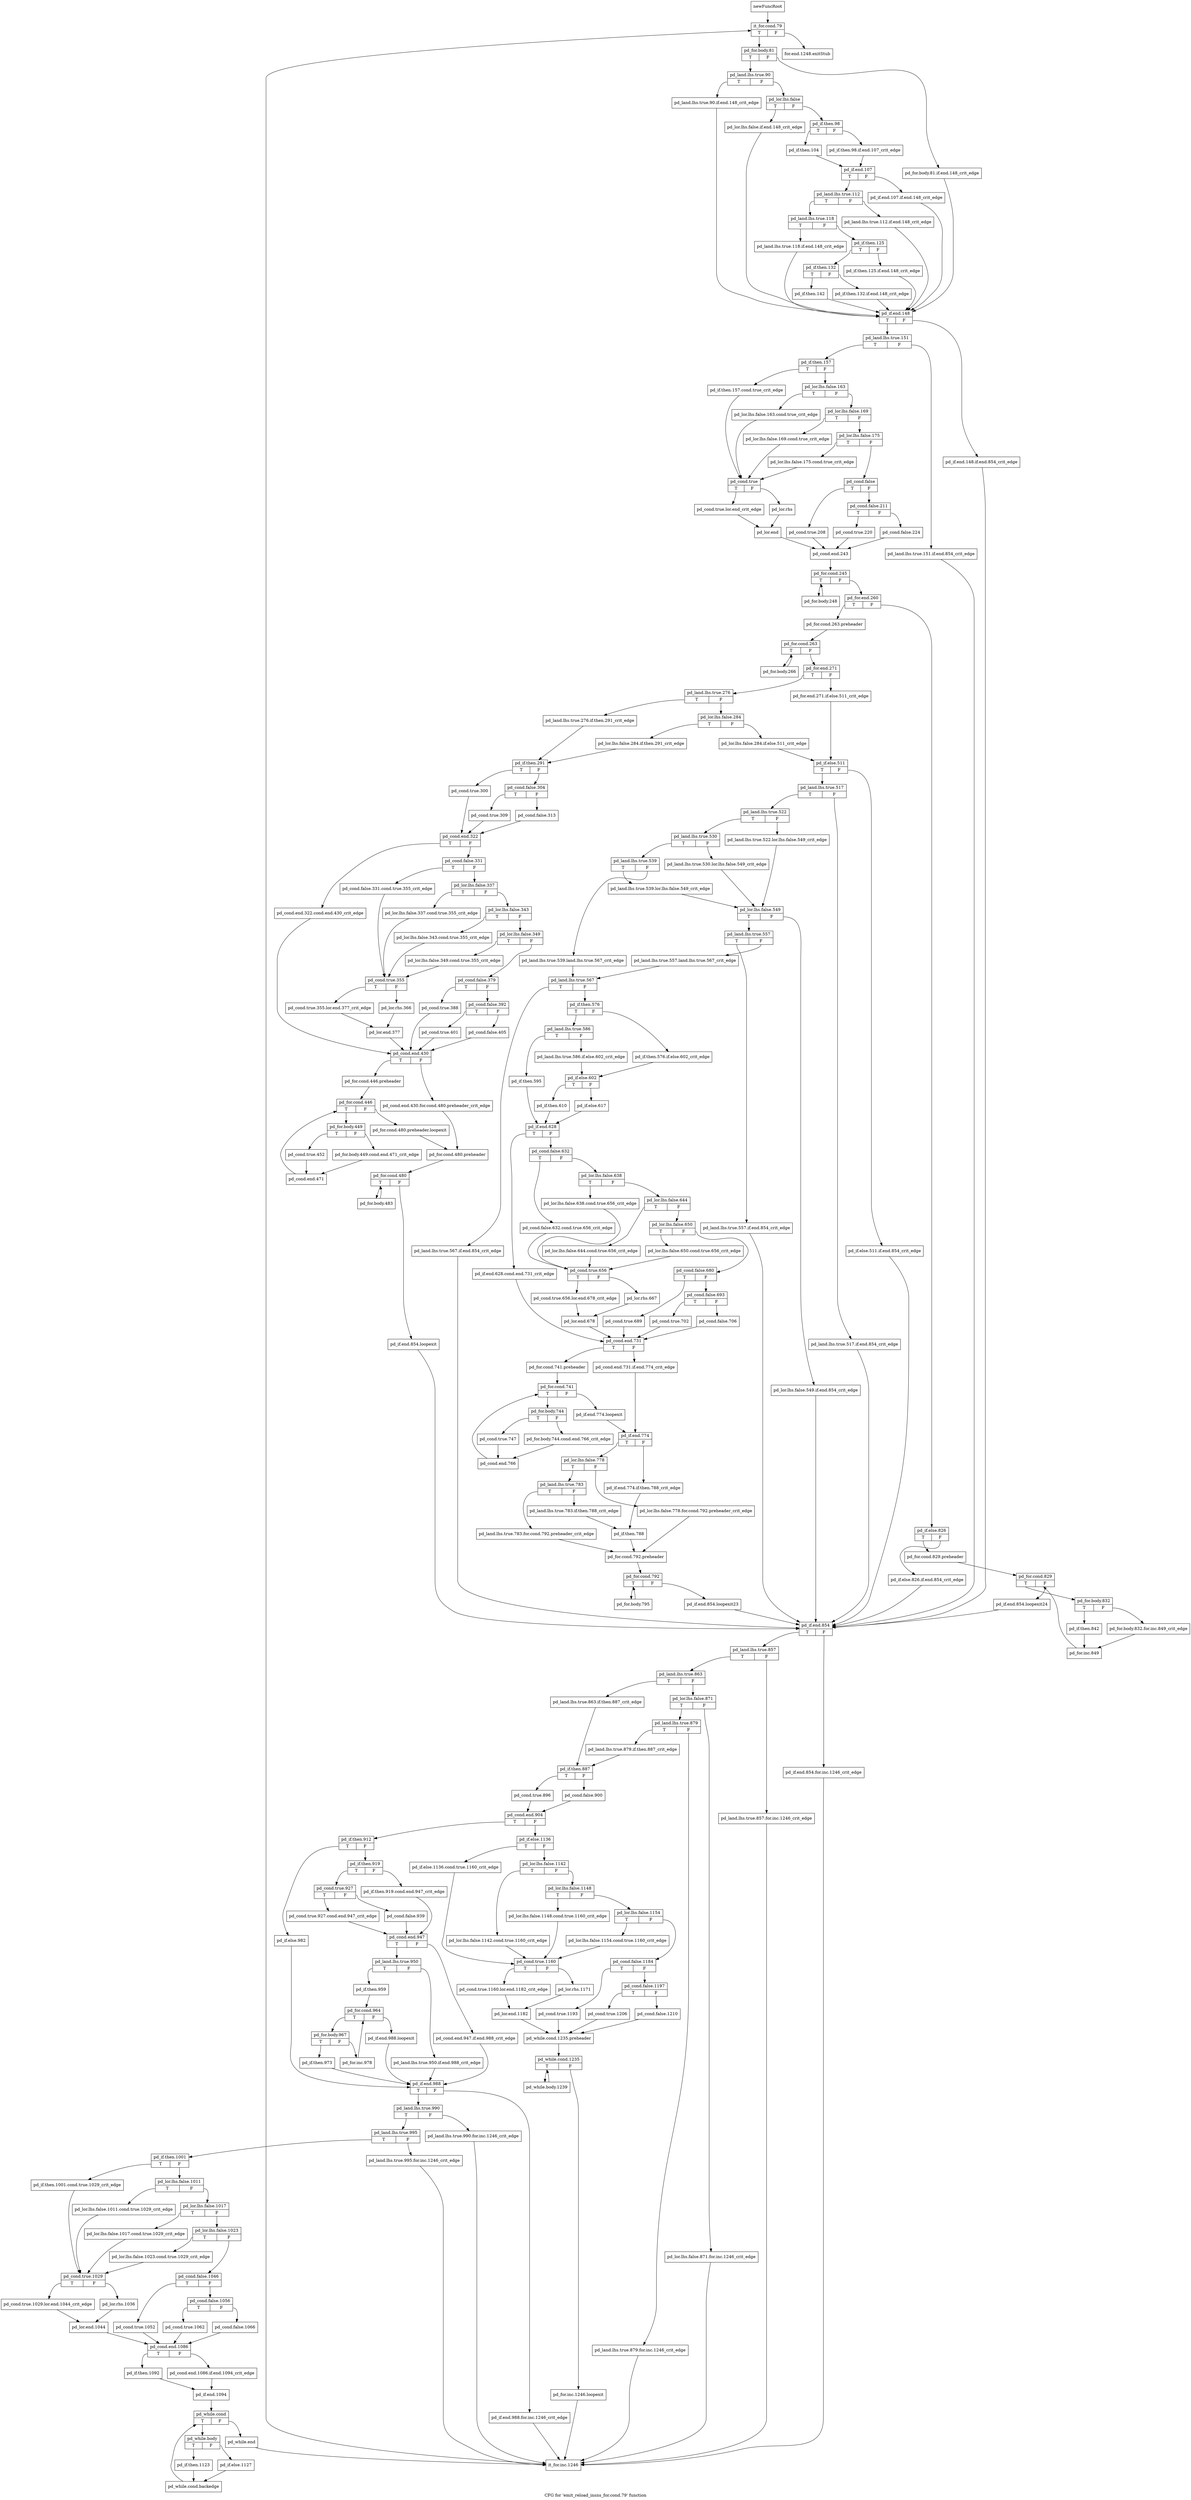 digraph "CFG for 'emit_reload_insns_for.cond.79' function" {
	label="CFG for 'emit_reload_insns_for.cond.79' function";

	Node0xbecec60 [shape=record,label="{newFuncRoot}"];
	Node0xbecec60 -> Node0xbf16140;
	Node0xbf160f0 [shape=record,label="{for.end.1248.exitStub}"];
	Node0xbf16140 [shape=record,label="{it_for.cond.79|{<s0>T|<s1>F}}"];
	Node0xbf16140:s0 -> Node0xbf16190;
	Node0xbf16140:s1 -> Node0xbf160f0;
	Node0xbf16190 [shape=record,label="{pd_for.body.81|{<s0>T|<s1>F}}"];
	Node0xbf16190:s0 -> Node0xbf16230;
	Node0xbf16190:s1 -> Node0xbf161e0;
	Node0xbf161e0 [shape=record,label="{pd_for.body.81.if.end.148_crit_edge}"];
	Node0xbf161e0 -> Node0xbf17880;
	Node0xbf16230 [shape=record,label="{pd_land.lhs.true.90|{<s0>T|<s1>F}}"];
	Node0xbf16230:s0 -> Node0xbf17830;
	Node0xbf16230:s1 -> Node0xbf16280;
	Node0xbf16280 [shape=record,label="{pd_lor.lhs.false|{<s0>T|<s1>F}}"];
	Node0xbf16280:s0 -> Node0xbf177e0;
	Node0xbf16280:s1 -> Node0xbf162d0;
	Node0xbf162d0 [shape=record,label="{pd_if.then.98|{<s0>T|<s1>F}}"];
	Node0xbf162d0:s0 -> Node0xbf16370;
	Node0xbf162d0:s1 -> Node0xbf16320;
	Node0xbf16320 [shape=record,label="{pd_if.then.98.if.end.107_crit_edge}"];
	Node0xbf16320 -> Node0xbf163c0;
	Node0xbf16370 [shape=record,label="{pd_if.then.104}"];
	Node0xbf16370 -> Node0xbf163c0;
	Node0xbf163c0 [shape=record,label="{pd_if.end.107|{<s0>T|<s1>F}}"];
	Node0xbf163c0:s0 -> Node0xbf17510;
	Node0xbf163c0:s1 -> Node0xbf174c0;
	Node0xbf174c0 [shape=record,label="{pd_if.end.107.if.end.148_crit_edge}"];
	Node0xbf174c0 -> Node0xbf17880;
	Node0xbf17510 [shape=record,label="{pd_land.lhs.true.112|{<s0>T|<s1>F}}"];
	Node0xbf17510:s0 -> Node0xbf175b0;
	Node0xbf17510:s1 -> Node0xbf17560;
	Node0xbf17560 [shape=record,label="{pd_land.lhs.true.112.if.end.148_crit_edge}"];
	Node0xbf17560 -> Node0xbf17880;
	Node0xbf175b0 [shape=record,label="{pd_land.lhs.true.118|{<s0>T|<s1>F}}"];
	Node0xbf175b0:s0 -> Node0xbf17790;
	Node0xbf175b0:s1 -> Node0xbf17600;
	Node0xbf17600 [shape=record,label="{pd_if.then.125|{<s0>T|<s1>F}}"];
	Node0xbf17600:s0 -> Node0xbf176a0;
	Node0xbf17600:s1 -> Node0xbf17650;
	Node0xbf17650 [shape=record,label="{pd_if.then.125.if.end.148_crit_edge}"];
	Node0xbf17650 -> Node0xbf17880;
	Node0xbf176a0 [shape=record,label="{pd_if.then.132|{<s0>T|<s1>F}}"];
	Node0xbf176a0:s0 -> Node0xbf17740;
	Node0xbf176a0:s1 -> Node0xbf176f0;
	Node0xbf176f0 [shape=record,label="{pd_if.then.132.if.end.148_crit_edge}"];
	Node0xbf176f0 -> Node0xbf17880;
	Node0xbf17740 [shape=record,label="{pd_if.then.142}"];
	Node0xbf17740 -> Node0xbf17880;
	Node0xbf17790 [shape=record,label="{pd_land.lhs.true.118.if.end.148_crit_edge}"];
	Node0xbf17790 -> Node0xbf17880;
	Node0xbf177e0 [shape=record,label="{pd_lor.lhs.false.if.end.148_crit_edge}"];
	Node0xbf177e0 -> Node0xbf17880;
	Node0xbf17830 [shape=record,label="{pd_land.lhs.true.90.if.end.148_crit_edge}"];
	Node0xbf17830 -> Node0xbf17880;
	Node0xbf17880 [shape=record,label="{pd_if.end.148|{<s0>T|<s1>F}}"];
	Node0xbf17880:s0 -> Node0xbf17920;
	Node0xbf17880:s1 -> Node0xbf178d0;
	Node0xbf178d0 [shape=record,label="{pd_if.end.148.if.end.854_crit_edge}"];
	Node0xbf178d0 -> Node0xbf1a440;
	Node0xbf17920 [shape=record,label="{pd_land.lhs.true.151|{<s0>T|<s1>F}}"];
	Node0xbf17920:s0 -> Node0xbf179c0;
	Node0xbf17920:s1 -> Node0xbf17970;
	Node0xbf17970 [shape=record,label="{pd_land.lhs.true.151.if.end.854_crit_edge}"];
	Node0xbf17970 -> Node0xbf1a440;
	Node0xbf179c0 [shape=record,label="{pd_if.then.157|{<s0>T|<s1>F}}"];
	Node0xbf179c0:s0 -> Node0xbf17d80;
	Node0xbf179c0:s1 -> Node0xbf17a10;
	Node0xbf17a10 [shape=record,label="{pd_lor.lhs.false.163|{<s0>T|<s1>F}}"];
	Node0xbf17a10:s0 -> Node0xbf17d30;
	Node0xbf17a10:s1 -> Node0xbf17a60;
	Node0xbf17a60 [shape=record,label="{pd_lor.lhs.false.169|{<s0>T|<s1>F}}"];
	Node0xbf17a60:s0 -> Node0xbf17ce0;
	Node0xbf17a60:s1 -> Node0xbf17ab0;
	Node0xbf17ab0 [shape=record,label="{pd_lor.lhs.false.175|{<s0>T|<s1>F}}"];
	Node0xbf17ab0:s0 -> Node0xbf17c90;
	Node0xbf17ab0:s1 -> Node0xbf17b00;
	Node0xbf17b00 [shape=record,label="{pd_cond.false|{<s0>T|<s1>F}}"];
	Node0xbf17b00:s0 -> Node0xbf17c40;
	Node0xbf17b00:s1 -> Node0xbf17b50;
	Node0xbf17b50 [shape=record,label="{pd_cond.false.211|{<s0>T|<s1>F}}"];
	Node0xbf17b50:s0 -> Node0xbf17bf0;
	Node0xbf17b50:s1 -> Node0xbf17ba0;
	Node0xbf17ba0 [shape=record,label="{pd_cond.false.224}"];
	Node0xbf17ba0 -> Node0xbf17f10;
	Node0xbf17bf0 [shape=record,label="{pd_cond.true.220}"];
	Node0xbf17bf0 -> Node0xbf17f10;
	Node0xbf17c40 [shape=record,label="{pd_cond.true.208}"];
	Node0xbf17c40 -> Node0xbf17f10;
	Node0xbf17c90 [shape=record,label="{pd_lor.lhs.false.175.cond.true_crit_edge}"];
	Node0xbf17c90 -> Node0xbf17dd0;
	Node0xbf17ce0 [shape=record,label="{pd_lor.lhs.false.169.cond.true_crit_edge}"];
	Node0xbf17ce0 -> Node0xbf17dd0;
	Node0xbf17d30 [shape=record,label="{pd_lor.lhs.false.163.cond.true_crit_edge}"];
	Node0xbf17d30 -> Node0xbf17dd0;
	Node0xbf17d80 [shape=record,label="{pd_if.then.157.cond.true_crit_edge}"];
	Node0xbf17d80 -> Node0xbf17dd0;
	Node0xbf17dd0 [shape=record,label="{pd_cond.true|{<s0>T|<s1>F}}"];
	Node0xbf17dd0:s0 -> Node0xbf17e70;
	Node0xbf17dd0:s1 -> Node0xbf17e20;
	Node0xbf17e20 [shape=record,label="{pd_lor.rhs}"];
	Node0xbf17e20 -> Node0xbf17ec0;
	Node0xbf17e70 [shape=record,label="{pd_cond.true.lor.end_crit_edge}"];
	Node0xbf17e70 -> Node0xbf17ec0;
	Node0xbf17ec0 [shape=record,label="{pd_lor.end}"];
	Node0xbf17ec0 -> Node0xbf17f10;
	Node0xbf17f10 [shape=record,label="{pd_cond.end.243}"];
	Node0xbf17f10 -> Node0xbf17f60;
	Node0xbf17f60 [shape=record,label="{pd_for.cond.245|{<s0>T|<s1>F}}"];
	Node0xbf17f60:s0 -> Node0xbf1c150;
	Node0xbf17f60:s1 -> Node0xbf17fb0;
	Node0xbf17fb0 [shape=record,label="{pd_for.end.260|{<s0>T|<s1>F}}"];
	Node0xbf17fb0:s0 -> Node0xbf182d0;
	Node0xbf17fb0:s1 -> Node0xbf18000;
	Node0xbf18000 [shape=record,label="{pd_if.else.826|{<s0>T|<s1>F}}"];
	Node0xbf18000:s0 -> Node0xbf180a0;
	Node0xbf18000:s1 -> Node0xbf18050;
	Node0xbf18050 [shape=record,label="{pd_if.else.826.if.end.854_crit_edge}"];
	Node0xbf18050 -> Node0xbf1a440;
	Node0xbf180a0 [shape=record,label="{pd_for.cond.829.preheader}"];
	Node0xbf180a0 -> Node0xbf180f0;
	Node0xbf180f0 [shape=record,label="{pd_for.cond.829|{<s0>T|<s1>F}}"];
	Node0xbf180f0:s0 -> Node0xbf18190;
	Node0xbf180f0:s1 -> Node0xbf18140;
	Node0xbf18140 [shape=record,label="{pd_if.end.854.loopexit24}"];
	Node0xbf18140 -> Node0xbf1a440;
	Node0xbf18190 [shape=record,label="{pd_for.body.832|{<s0>T|<s1>F}}"];
	Node0xbf18190:s0 -> Node0xbf18230;
	Node0xbf18190:s1 -> Node0xbf181e0;
	Node0xbf181e0 [shape=record,label="{pd_for.body.832.for.inc.849_crit_edge}"];
	Node0xbf181e0 -> Node0xbf18280;
	Node0xbf18230 [shape=record,label="{pd_if.then.842}"];
	Node0xbf18230 -> Node0xbf18280;
	Node0xbf18280 [shape=record,label="{pd_for.inc.849}"];
	Node0xbf18280 -> Node0xbf180f0;
	Node0xbf182d0 [shape=record,label="{pd_for.cond.263.preheader}"];
	Node0xbf182d0 -> Node0xbf18320;
	Node0xbf18320 [shape=record,label="{pd_for.cond.263|{<s0>T|<s1>F}}"];
	Node0xbf18320:s0 -> Node0xbf1c100;
	Node0xbf18320:s1 -> Node0xbf18370;
	Node0xbf18370 [shape=record,label="{pd_for.end.271|{<s0>T|<s1>F}}"];
	Node0xbf18370:s0 -> Node0xbf18410;
	Node0xbf18370:s1 -> Node0xbf183c0;
	Node0xbf183c0 [shape=record,label="{pd_for.end.271.if.else.511_crit_edge}"];
	Node0xbf183c0 -> Node0xbf18500;
	Node0xbf18410 [shape=record,label="{pd_land.lhs.true.276|{<s0>T|<s1>F}}"];
	Node0xbf18410:s0 -> Node0xbf199f0;
	Node0xbf18410:s1 -> Node0xbf18460;
	Node0xbf18460 [shape=record,label="{pd_lor.lhs.false.284|{<s0>T|<s1>F}}"];
	Node0xbf18460:s0 -> Node0xbf199a0;
	Node0xbf18460:s1 -> Node0xbf184b0;
	Node0xbf184b0 [shape=record,label="{pd_lor.lhs.false.284.if.else.511_crit_edge}"];
	Node0xbf184b0 -> Node0xbf18500;
	Node0xbf18500 [shape=record,label="{pd_if.else.511|{<s0>T|<s1>F}}"];
	Node0xbf18500:s0 -> Node0xbf185a0;
	Node0xbf18500:s1 -> Node0xbf18550;
	Node0xbf18550 [shape=record,label="{pd_if.else.511.if.end.854_crit_edge}"];
	Node0xbf18550 -> Node0xbf1a440;
	Node0xbf185a0 [shape=record,label="{pd_land.lhs.true.517|{<s0>T|<s1>F}}"];
	Node0xbf185a0:s0 -> Node0xbf18640;
	Node0xbf185a0:s1 -> Node0xbf185f0;
	Node0xbf185f0 [shape=record,label="{pd_land.lhs.true.517.if.end.854_crit_edge}"];
	Node0xbf185f0 -> Node0xbf1a440;
	Node0xbf18640 [shape=record,label="{pd_land.lhs.true.522|{<s0>T|<s1>F}}"];
	Node0xbf18640:s0 -> Node0xbf186e0;
	Node0xbf18640:s1 -> Node0xbf18690;
	Node0xbf18690 [shape=record,label="{pd_land.lhs.true.522.lor.lhs.false.549_crit_edge}"];
	Node0xbf18690 -> Node0xbf18870;
	Node0xbf186e0 [shape=record,label="{pd_land.lhs.true.530|{<s0>T|<s1>F}}"];
	Node0xbf186e0:s0 -> Node0xbf18780;
	Node0xbf186e0:s1 -> Node0xbf18730;
	Node0xbf18730 [shape=record,label="{pd_land.lhs.true.530.lor.lhs.false.549_crit_edge}"];
	Node0xbf18730 -> Node0xbf18870;
	Node0xbf18780 [shape=record,label="{pd_land.lhs.true.539|{<s0>T|<s1>F}}"];
	Node0xbf18780:s0 -> Node0xbf18820;
	Node0xbf18780:s1 -> Node0xbf187d0;
	Node0xbf187d0 [shape=record,label="{pd_land.lhs.true.539.land.lhs.true.567_crit_edge}"];
	Node0xbf187d0 -> Node0xbf189b0;
	Node0xbf18820 [shape=record,label="{pd_land.lhs.true.539.lor.lhs.false.549_crit_edge}"];
	Node0xbf18820 -> Node0xbf18870;
	Node0xbf18870 [shape=record,label="{pd_lor.lhs.false.549|{<s0>T|<s1>F}}"];
	Node0xbf18870:s0 -> Node0xbf18910;
	Node0xbf18870:s1 -> Node0xbf188c0;
	Node0xbf188c0 [shape=record,label="{pd_lor.lhs.false.549.if.end.854_crit_edge}"];
	Node0xbf188c0 -> Node0xbf1a440;
	Node0xbf18910 [shape=record,label="{pd_land.lhs.true.557|{<s0>T|<s1>F}}"];
	Node0xbf18910:s0 -> Node0xbf19950;
	Node0xbf18910:s1 -> Node0xbf18960;
	Node0xbf18960 [shape=record,label="{pd_land.lhs.true.557.land.lhs.true.567_crit_edge}"];
	Node0xbf18960 -> Node0xbf189b0;
	Node0xbf189b0 [shape=record,label="{pd_land.lhs.true.567|{<s0>T|<s1>F}}"];
	Node0xbf189b0:s0 -> Node0xbf19900;
	Node0xbf189b0:s1 -> Node0xbf18a00;
	Node0xbf18a00 [shape=record,label="{pd_if.then.576|{<s0>T|<s1>F}}"];
	Node0xbf18a00:s0 -> Node0xbf18aa0;
	Node0xbf18a00:s1 -> Node0xbf18a50;
	Node0xbf18a50 [shape=record,label="{pd_if.then.576.if.else.602_crit_edge}"];
	Node0xbf18a50 -> Node0xbf18b40;
	Node0xbf18aa0 [shape=record,label="{pd_land.lhs.true.586|{<s0>T|<s1>F}}"];
	Node0xbf18aa0:s0 -> Node0xbf18c30;
	Node0xbf18aa0:s1 -> Node0xbf18af0;
	Node0xbf18af0 [shape=record,label="{pd_land.lhs.true.586.if.else.602_crit_edge}"];
	Node0xbf18af0 -> Node0xbf18b40;
	Node0xbf18b40 [shape=record,label="{pd_if.else.602|{<s0>T|<s1>F}}"];
	Node0xbf18b40:s0 -> Node0xbf18be0;
	Node0xbf18b40:s1 -> Node0xbf18b90;
	Node0xbf18b90 [shape=record,label="{pd_if.else.617}"];
	Node0xbf18b90 -> Node0xbf18c80;
	Node0xbf18be0 [shape=record,label="{pd_if.then.610}"];
	Node0xbf18be0 -> Node0xbf18c80;
	Node0xbf18c30 [shape=record,label="{pd_if.then.595}"];
	Node0xbf18c30 -> Node0xbf18c80;
	Node0xbf18c80 [shape=record,label="{pd_if.end.628|{<s0>T|<s1>F}}"];
	Node0xbf18c80:s0 -> Node0xbf19220;
	Node0xbf18c80:s1 -> Node0xbf18cd0;
	Node0xbf18cd0 [shape=record,label="{pd_cond.false.632|{<s0>T|<s1>F}}"];
	Node0xbf18cd0:s0 -> Node0xbf19090;
	Node0xbf18cd0:s1 -> Node0xbf18d20;
	Node0xbf18d20 [shape=record,label="{pd_lor.lhs.false.638|{<s0>T|<s1>F}}"];
	Node0xbf18d20:s0 -> Node0xbf19040;
	Node0xbf18d20:s1 -> Node0xbf18d70;
	Node0xbf18d70 [shape=record,label="{pd_lor.lhs.false.644|{<s0>T|<s1>F}}"];
	Node0xbf18d70:s0 -> Node0xbf18ff0;
	Node0xbf18d70:s1 -> Node0xbf18dc0;
	Node0xbf18dc0 [shape=record,label="{pd_lor.lhs.false.650|{<s0>T|<s1>F}}"];
	Node0xbf18dc0:s0 -> Node0xbf18fa0;
	Node0xbf18dc0:s1 -> Node0xbf18e10;
	Node0xbf18e10 [shape=record,label="{pd_cond.false.680|{<s0>T|<s1>F}}"];
	Node0xbf18e10:s0 -> Node0xbf18f50;
	Node0xbf18e10:s1 -> Node0xbf18e60;
	Node0xbf18e60 [shape=record,label="{pd_cond.false.693|{<s0>T|<s1>F}}"];
	Node0xbf18e60:s0 -> Node0xbf18f00;
	Node0xbf18e60:s1 -> Node0xbf18eb0;
	Node0xbf18eb0 [shape=record,label="{pd_cond.false.706}"];
	Node0xbf18eb0 -> Node0xbf19270;
	Node0xbf18f00 [shape=record,label="{pd_cond.true.702}"];
	Node0xbf18f00 -> Node0xbf19270;
	Node0xbf18f50 [shape=record,label="{pd_cond.true.689}"];
	Node0xbf18f50 -> Node0xbf19270;
	Node0xbf18fa0 [shape=record,label="{pd_lor.lhs.false.650.cond.true.656_crit_edge}"];
	Node0xbf18fa0 -> Node0xbf190e0;
	Node0xbf18ff0 [shape=record,label="{pd_lor.lhs.false.644.cond.true.656_crit_edge}"];
	Node0xbf18ff0 -> Node0xbf190e0;
	Node0xbf19040 [shape=record,label="{pd_lor.lhs.false.638.cond.true.656_crit_edge}"];
	Node0xbf19040 -> Node0xbf190e0;
	Node0xbf19090 [shape=record,label="{pd_cond.false.632.cond.true.656_crit_edge}"];
	Node0xbf19090 -> Node0xbf190e0;
	Node0xbf190e0 [shape=record,label="{pd_cond.true.656|{<s0>T|<s1>F}}"];
	Node0xbf190e0:s0 -> Node0xbf19180;
	Node0xbf190e0:s1 -> Node0xbf19130;
	Node0xbf19130 [shape=record,label="{pd_lor.rhs.667}"];
	Node0xbf19130 -> Node0xbf191d0;
	Node0xbf19180 [shape=record,label="{pd_cond.true.656.lor.end.678_crit_edge}"];
	Node0xbf19180 -> Node0xbf191d0;
	Node0xbf191d0 [shape=record,label="{pd_lor.end.678}"];
	Node0xbf191d0 -> Node0xbf19270;
	Node0xbf19220 [shape=record,label="{pd_if.end.628.cond.end.731_crit_edge}"];
	Node0xbf19220 -> Node0xbf19270;
	Node0xbf19270 [shape=record,label="{pd_cond.end.731|{<s0>T|<s1>F}}"];
	Node0xbf19270:s0 -> Node0xbf19310;
	Node0xbf19270:s1 -> Node0xbf192c0;
	Node0xbf192c0 [shape=record,label="{pd_cond.end.731.if.end.774_crit_edge}"];
	Node0xbf192c0 -> Node0xbf19400;
	Node0xbf19310 [shape=record,label="{pd_for.cond.741.preheader}"];
	Node0xbf19310 -> Node0xbf19360;
	Node0xbf19360 [shape=record,label="{pd_for.cond.741|{<s0>T|<s1>F}}"];
	Node0xbf19360:s0 -> Node0xbf197c0;
	Node0xbf19360:s1 -> Node0xbf193b0;
	Node0xbf193b0 [shape=record,label="{pd_if.end.774.loopexit}"];
	Node0xbf193b0 -> Node0xbf19400;
	Node0xbf19400 [shape=record,label="{pd_if.end.774|{<s0>T|<s1>F}}"];
	Node0xbf19400:s0 -> Node0xbf194a0;
	Node0xbf19400:s1 -> Node0xbf19450;
	Node0xbf19450 [shape=record,label="{pd_if.end.774.if.then.788_crit_edge}"];
	Node0xbf19450 -> Node0xbf195e0;
	Node0xbf194a0 [shape=record,label="{pd_lor.lhs.false.778|{<s0>T|<s1>F}}"];
	Node0xbf194a0:s0 -> Node0xbf19540;
	Node0xbf194a0:s1 -> Node0xbf194f0;
	Node0xbf194f0 [shape=record,label="{pd_lor.lhs.false.778.for.cond.792.preheader_crit_edge}"];
	Node0xbf194f0 -> Node0xbf19680;
	Node0xbf19540 [shape=record,label="{pd_land.lhs.true.783|{<s0>T|<s1>F}}"];
	Node0xbf19540:s0 -> Node0xbf19630;
	Node0xbf19540:s1 -> Node0xbf19590;
	Node0xbf19590 [shape=record,label="{pd_land.lhs.true.783.if.then.788_crit_edge}"];
	Node0xbf19590 -> Node0xbf195e0;
	Node0xbf195e0 [shape=record,label="{pd_if.then.788}"];
	Node0xbf195e0 -> Node0xbf19680;
	Node0xbf19630 [shape=record,label="{pd_land.lhs.true.783.for.cond.792.preheader_crit_edge}"];
	Node0xbf19630 -> Node0xbf19680;
	Node0xbf19680 [shape=record,label="{pd_for.cond.792.preheader}"];
	Node0xbf19680 -> Node0xbf196d0;
	Node0xbf196d0 [shape=record,label="{pd_for.cond.792|{<s0>T|<s1>F}}"];
	Node0xbf196d0:s0 -> Node0xbf19770;
	Node0xbf196d0:s1 -> Node0xbf19720;
	Node0xbf19720 [shape=record,label="{pd_if.end.854.loopexit23}"];
	Node0xbf19720 -> Node0xbf1a440;
	Node0xbf19770 [shape=record,label="{pd_for.body.795}"];
	Node0xbf19770 -> Node0xbf196d0;
	Node0xbf197c0 [shape=record,label="{pd_for.body.744|{<s0>T|<s1>F}}"];
	Node0xbf197c0:s0 -> Node0xbf19860;
	Node0xbf197c0:s1 -> Node0xbf19810;
	Node0xbf19810 [shape=record,label="{pd_for.body.744.cond.end.766_crit_edge}"];
	Node0xbf19810 -> Node0xbf198b0;
	Node0xbf19860 [shape=record,label="{pd_cond.true.747}"];
	Node0xbf19860 -> Node0xbf198b0;
	Node0xbf198b0 [shape=record,label="{pd_cond.end.766}"];
	Node0xbf198b0 -> Node0xbf19360;
	Node0xbf19900 [shape=record,label="{pd_land.lhs.true.567.if.end.854_crit_edge}"];
	Node0xbf19900 -> Node0xbf1a440;
	Node0xbf19950 [shape=record,label="{pd_land.lhs.true.557.if.end.854_crit_edge}"];
	Node0xbf19950 -> Node0xbf1a440;
	Node0xbf199a0 [shape=record,label="{pd_lor.lhs.false.284.if.then.291_crit_edge}"];
	Node0xbf199a0 -> Node0xbf19a40;
	Node0xbf199f0 [shape=record,label="{pd_land.lhs.true.276.if.then.291_crit_edge}"];
	Node0xbf199f0 -> Node0xbf19a40;
	Node0xbf19a40 [shape=record,label="{pd_if.then.291|{<s0>T|<s1>F}}"];
	Node0xbf19a40:s0 -> Node0xbf19b80;
	Node0xbf19a40:s1 -> Node0xbf19a90;
	Node0xbf19a90 [shape=record,label="{pd_cond.false.304|{<s0>T|<s1>F}}"];
	Node0xbf19a90:s0 -> Node0xbf19b30;
	Node0xbf19a90:s1 -> Node0xbf19ae0;
	Node0xbf19ae0 [shape=record,label="{pd_cond.false.313}"];
	Node0xbf19ae0 -> Node0xbf19bd0;
	Node0xbf19b30 [shape=record,label="{pd_cond.true.309}"];
	Node0xbf19b30 -> Node0xbf19bd0;
	Node0xbf19b80 [shape=record,label="{pd_cond.true.300}"];
	Node0xbf19b80 -> Node0xbf19bd0;
	Node0xbf19bd0 [shape=record,label="{pd_cond.end.322|{<s0>T|<s1>F}}"];
	Node0xbf19bd0:s0 -> Node0xbf1a170;
	Node0xbf19bd0:s1 -> Node0xbf19c20;
	Node0xbf19c20 [shape=record,label="{pd_cond.false.331|{<s0>T|<s1>F}}"];
	Node0xbf19c20:s0 -> Node0xbf19fe0;
	Node0xbf19c20:s1 -> Node0xbf19c70;
	Node0xbf19c70 [shape=record,label="{pd_lor.lhs.false.337|{<s0>T|<s1>F}}"];
	Node0xbf19c70:s0 -> Node0xbf19f90;
	Node0xbf19c70:s1 -> Node0xbf19cc0;
	Node0xbf19cc0 [shape=record,label="{pd_lor.lhs.false.343|{<s0>T|<s1>F}}"];
	Node0xbf19cc0:s0 -> Node0xbf19f40;
	Node0xbf19cc0:s1 -> Node0xbf19d10;
	Node0xbf19d10 [shape=record,label="{pd_lor.lhs.false.349|{<s0>T|<s1>F}}"];
	Node0xbf19d10:s0 -> Node0xbf19ef0;
	Node0xbf19d10:s1 -> Node0xbf19d60;
	Node0xbf19d60 [shape=record,label="{pd_cond.false.379|{<s0>T|<s1>F}}"];
	Node0xbf19d60:s0 -> Node0xbf19ea0;
	Node0xbf19d60:s1 -> Node0xbf19db0;
	Node0xbf19db0 [shape=record,label="{pd_cond.false.392|{<s0>T|<s1>F}}"];
	Node0xbf19db0:s0 -> Node0xbf19e50;
	Node0xbf19db0:s1 -> Node0xbf19e00;
	Node0xbf19e00 [shape=record,label="{pd_cond.false.405}"];
	Node0xbf19e00 -> Node0xbf1a1c0;
	Node0xbf19e50 [shape=record,label="{pd_cond.true.401}"];
	Node0xbf19e50 -> Node0xbf1a1c0;
	Node0xbf19ea0 [shape=record,label="{pd_cond.true.388}"];
	Node0xbf19ea0 -> Node0xbf1a1c0;
	Node0xbf19ef0 [shape=record,label="{pd_lor.lhs.false.349.cond.true.355_crit_edge}"];
	Node0xbf19ef0 -> Node0xbf1a030;
	Node0xbf19f40 [shape=record,label="{pd_lor.lhs.false.343.cond.true.355_crit_edge}"];
	Node0xbf19f40 -> Node0xbf1a030;
	Node0xbf19f90 [shape=record,label="{pd_lor.lhs.false.337.cond.true.355_crit_edge}"];
	Node0xbf19f90 -> Node0xbf1a030;
	Node0xbf19fe0 [shape=record,label="{pd_cond.false.331.cond.true.355_crit_edge}"];
	Node0xbf19fe0 -> Node0xbf1a030;
	Node0xbf1a030 [shape=record,label="{pd_cond.true.355|{<s0>T|<s1>F}}"];
	Node0xbf1a030:s0 -> Node0xbf1a0d0;
	Node0xbf1a030:s1 -> Node0xbf1a080;
	Node0xbf1a080 [shape=record,label="{pd_lor.rhs.366}"];
	Node0xbf1a080 -> Node0xbf1a120;
	Node0xbf1a0d0 [shape=record,label="{pd_cond.true.355.lor.end.377_crit_edge}"];
	Node0xbf1a0d0 -> Node0xbf1a120;
	Node0xbf1a120 [shape=record,label="{pd_lor.end.377}"];
	Node0xbf1a120 -> Node0xbf1a1c0;
	Node0xbf1a170 [shape=record,label="{pd_cond.end.322.cond.end.430_crit_edge}"];
	Node0xbf1a170 -> Node0xbf1a1c0;
	Node0xbf1a1c0 [shape=record,label="{pd_cond.end.430|{<s0>T|<s1>F}}"];
	Node0xbf1a1c0:s0 -> Node0xbf1a260;
	Node0xbf1a1c0:s1 -> Node0xbf1a210;
	Node0xbf1a210 [shape=record,label="{pd_cond.end.430.for.cond.480.preheader_crit_edge}"];
	Node0xbf1a210 -> Node0xbf1a350;
	Node0xbf1a260 [shape=record,label="{pd_for.cond.446.preheader}"];
	Node0xbf1a260 -> Node0xbf1a2b0;
	Node0xbf1a2b0 [shape=record,label="{pd_for.cond.446|{<s0>T|<s1>F}}"];
	Node0xbf1a2b0:s0 -> Node0xbf1bfc0;
	Node0xbf1a2b0:s1 -> Node0xbf1a300;
	Node0xbf1a300 [shape=record,label="{pd_for.cond.480.preheader.loopexit}"];
	Node0xbf1a300 -> Node0xbf1a350;
	Node0xbf1a350 [shape=record,label="{pd_for.cond.480.preheader}"];
	Node0xbf1a350 -> Node0xbf1a3a0;
	Node0xbf1a3a0 [shape=record,label="{pd_for.cond.480|{<s0>T|<s1>F}}"];
	Node0xbf1a3a0:s0 -> Node0xbf1bf70;
	Node0xbf1a3a0:s1 -> Node0xbf1a3f0;
	Node0xbf1a3f0 [shape=record,label="{pd_if.end.854.loopexit}"];
	Node0xbf1a3f0 -> Node0xbf1a440;
	Node0xbf1a440 [shape=record,label="{pd_if.end.854|{<s0>T|<s1>F}}"];
	Node0xbf1a440:s0 -> Node0xbf1a4e0;
	Node0xbf1a440:s1 -> Node0xbf1a490;
	Node0xbf1a490 [shape=record,label="{pd_if.end.854.for.inc.1246_crit_edge}"];
	Node0xbf1a490 -> Node0xbf1bde0;
	Node0xbf1a4e0 [shape=record,label="{pd_land.lhs.true.857|{<s0>T|<s1>F}}"];
	Node0xbf1a4e0:s0 -> Node0xbf1a580;
	Node0xbf1a4e0:s1 -> Node0xbf1a530;
	Node0xbf1a530 [shape=record,label="{pd_land.lhs.true.857.for.inc.1246_crit_edge}"];
	Node0xbf1a530 -> Node0xbf1bde0;
	Node0xbf1a580 [shape=record,label="{pd_land.lhs.true.863|{<s0>T|<s1>F}}"];
	Node0xbf1a580:s0 -> Node0xbf1a760;
	Node0xbf1a580:s1 -> Node0xbf1a5d0;
	Node0xbf1a5d0 [shape=record,label="{pd_lor.lhs.false.871|{<s0>T|<s1>F}}"];
	Node0xbf1a5d0:s0 -> Node0xbf1a670;
	Node0xbf1a5d0:s1 -> Node0xbf1a620;
	Node0xbf1a620 [shape=record,label="{pd_lor.lhs.false.871.for.inc.1246_crit_edge}"];
	Node0xbf1a620 -> Node0xbf1bde0;
	Node0xbf1a670 [shape=record,label="{pd_land.lhs.true.879|{<s0>T|<s1>F}}"];
	Node0xbf1a670:s0 -> Node0xbf1a710;
	Node0xbf1a670:s1 -> Node0xbf1a6c0;
	Node0xbf1a6c0 [shape=record,label="{pd_land.lhs.true.879.for.inc.1246_crit_edge}"];
	Node0xbf1a6c0 -> Node0xbf1bde0;
	Node0xbf1a710 [shape=record,label="{pd_land.lhs.true.879.if.then.887_crit_edge}"];
	Node0xbf1a710 -> Node0xbf1a7b0;
	Node0xbf1a760 [shape=record,label="{pd_land.lhs.true.863.if.then.887_crit_edge}"];
	Node0xbf1a760 -> Node0xbf1a7b0;
	Node0xbf1a7b0 [shape=record,label="{pd_if.then.887|{<s0>T|<s1>F}}"];
	Node0xbf1a7b0:s0 -> Node0xbf1a850;
	Node0xbf1a7b0:s1 -> Node0xbf1a800;
	Node0xbf1a800 [shape=record,label="{pd_cond.false.900}"];
	Node0xbf1a800 -> Node0xbf1a8a0;
	Node0xbf1a850 [shape=record,label="{pd_cond.true.896}"];
	Node0xbf1a850 -> Node0xbf1a8a0;
	Node0xbf1a8a0 [shape=record,label="{pd_cond.end.904|{<s0>T|<s1>F}}"];
	Node0xbf1a8a0:s0 -> Node0xbf1af80;
	Node0xbf1a8a0:s1 -> Node0xbf1a8f0;
	Node0xbf1a8f0 [shape=record,label="{pd_if.else.1136|{<s0>T|<s1>F}}"];
	Node0xbf1a8f0:s0 -> Node0xbf1acb0;
	Node0xbf1a8f0:s1 -> Node0xbf1a940;
	Node0xbf1a940 [shape=record,label="{pd_lor.lhs.false.1142|{<s0>T|<s1>F}}"];
	Node0xbf1a940:s0 -> Node0xbf1ac60;
	Node0xbf1a940:s1 -> Node0xbf1a990;
	Node0xbf1a990 [shape=record,label="{pd_lor.lhs.false.1148|{<s0>T|<s1>F}}"];
	Node0xbf1a990:s0 -> Node0xbf1ac10;
	Node0xbf1a990:s1 -> Node0xbf1a9e0;
	Node0xbf1a9e0 [shape=record,label="{pd_lor.lhs.false.1154|{<s0>T|<s1>F}}"];
	Node0xbf1a9e0:s0 -> Node0xbf1abc0;
	Node0xbf1a9e0:s1 -> Node0xbf1aa30;
	Node0xbf1aa30 [shape=record,label="{pd_cond.false.1184|{<s0>T|<s1>F}}"];
	Node0xbf1aa30:s0 -> Node0xbf1ab70;
	Node0xbf1aa30:s1 -> Node0xbf1aa80;
	Node0xbf1aa80 [shape=record,label="{pd_cond.false.1197|{<s0>T|<s1>F}}"];
	Node0xbf1aa80:s0 -> Node0xbf1ab20;
	Node0xbf1aa80:s1 -> Node0xbf1aad0;
	Node0xbf1aad0 [shape=record,label="{pd_cond.false.1210}"];
	Node0xbf1aad0 -> Node0xbf1ae40;
	Node0xbf1ab20 [shape=record,label="{pd_cond.true.1206}"];
	Node0xbf1ab20 -> Node0xbf1ae40;
	Node0xbf1ab70 [shape=record,label="{pd_cond.true.1193}"];
	Node0xbf1ab70 -> Node0xbf1ae40;
	Node0xbf1abc0 [shape=record,label="{pd_lor.lhs.false.1154.cond.true.1160_crit_edge}"];
	Node0xbf1abc0 -> Node0xbf1ad00;
	Node0xbf1ac10 [shape=record,label="{pd_lor.lhs.false.1148.cond.true.1160_crit_edge}"];
	Node0xbf1ac10 -> Node0xbf1ad00;
	Node0xbf1ac60 [shape=record,label="{pd_lor.lhs.false.1142.cond.true.1160_crit_edge}"];
	Node0xbf1ac60 -> Node0xbf1ad00;
	Node0xbf1acb0 [shape=record,label="{pd_if.else.1136.cond.true.1160_crit_edge}"];
	Node0xbf1acb0 -> Node0xbf1ad00;
	Node0xbf1ad00 [shape=record,label="{pd_cond.true.1160|{<s0>T|<s1>F}}"];
	Node0xbf1ad00:s0 -> Node0xbf1ada0;
	Node0xbf1ad00:s1 -> Node0xbf1ad50;
	Node0xbf1ad50 [shape=record,label="{pd_lor.rhs.1171}"];
	Node0xbf1ad50 -> Node0xbf1adf0;
	Node0xbf1ada0 [shape=record,label="{pd_cond.true.1160.lor.end.1182_crit_edge}"];
	Node0xbf1ada0 -> Node0xbf1adf0;
	Node0xbf1adf0 [shape=record,label="{pd_lor.end.1182}"];
	Node0xbf1adf0 -> Node0xbf1ae40;
	Node0xbf1ae40 [shape=record,label="{pd_while.cond.1235.preheader}"];
	Node0xbf1ae40 -> Node0xbf1ae90;
	Node0xbf1ae90 [shape=record,label="{pd_while.cond.1235|{<s0>T|<s1>F}}"];
	Node0xbf1ae90:s0 -> Node0xbf1af30;
	Node0xbf1ae90:s1 -> Node0xbf1aee0;
	Node0xbf1aee0 [shape=record,label="{pd_for.inc.1246.loopexit}"];
	Node0xbf1aee0 -> Node0xbf1bde0;
	Node0xbf1af30 [shape=record,label="{pd_while.body.1239}"];
	Node0xbf1af30 -> Node0xbf1ae90;
	Node0xbf1af80 [shape=record,label="{pd_if.then.912|{<s0>T|<s1>F}}"];
	Node0xbf1af80:s0 -> Node0xbf1b480;
	Node0xbf1af80:s1 -> Node0xbf1afd0;
	Node0xbf1afd0 [shape=record,label="{pd_if.then.919|{<s0>T|<s1>F}}"];
	Node0xbf1afd0:s0 -> Node0xbf1b070;
	Node0xbf1afd0:s1 -> Node0xbf1b020;
	Node0xbf1b020 [shape=record,label="{pd_if.then.919.cond.end.947_crit_edge}"];
	Node0xbf1b020 -> Node0xbf1b160;
	Node0xbf1b070 [shape=record,label="{pd_cond.true.927|{<s0>T|<s1>F}}"];
	Node0xbf1b070:s0 -> Node0xbf1b110;
	Node0xbf1b070:s1 -> Node0xbf1b0c0;
	Node0xbf1b0c0 [shape=record,label="{pd_cond.false.939}"];
	Node0xbf1b0c0 -> Node0xbf1b160;
	Node0xbf1b110 [shape=record,label="{pd_cond.true.927.cond.end.947_crit_edge}"];
	Node0xbf1b110 -> Node0xbf1b160;
	Node0xbf1b160 [shape=record,label="{pd_cond.end.947|{<s0>T|<s1>F}}"];
	Node0xbf1b160:s0 -> Node0xbf1b200;
	Node0xbf1b160:s1 -> Node0xbf1b1b0;
	Node0xbf1b1b0 [shape=record,label="{pd_cond.end.947.if.end.988_crit_edge}"];
	Node0xbf1b1b0 -> Node0xbf1b4d0;
	Node0xbf1b200 [shape=record,label="{pd_land.lhs.true.950|{<s0>T|<s1>F}}"];
	Node0xbf1b200:s0 -> Node0xbf1b2a0;
	Node0xbf1b200:s1 -> Node0xbf1b250;
	Node0xbf1b250 [shape=record,label="{pd_land.lhs.true.950.if.end.988_crit_edge}"];
	Node0xbf1b250 -> Node0xbf1b4d0;
	Node0xbf1b2a0 [shape=record,label="{pd_if.then.959}"];
	Node0xbf1b2a0 -> Node0xbf1b2f0;
	Node0xbf1b2f0 [shape=record,label="{pd_for.cond.964|{<s0>T|<s1>F}}"];
	Node0xbf1b2f0:s0 -> Node0xbf1b390;
	Node0xbf1b2f0:s1 -> Node0xbf1b340;
	Node0xbf1b340 [shape=record,label="{pd_if.end.988.loopexit}"];
	Node0xbf1b340 -> Node0xbf1b4d0;
	Node0xbf1b390 [shape=record,label="{pd_for.body.967|{<s0>T|<s1>F}}"];
	Node0xbf1b390:s0 -> Node0xbf1b430;
	Node0xbf1b390:s1 -> Node0xbf1b3e0;
	Node0xbf1b3e0 [shape=record,label="{pd_for.inc.978}"];
	Node0xbf1b3e0 -> Node0xbf1b2f0;
	Node0xbf1b430 [shape=record,label="{pd_if.then.973}"];
	Node0xbf1b430 -> Node0xbf1b4d0;
	Node0xbf1b480 [shape=record,label="{pd_if.else.982}"];
	Node0xbf1b480 -> Node0xbf1b4d0;
	Node0xbf1b4d0 [shape=record,label="{pd_if.end.988|{<s0>T|<s1>F}}"];
	Node0xbf1b4d0:s0 -> Node0xbf1b570;
	Node0xbf1b4d0:s1 -> Node0xbf1b520;
	Node0xbf1b520 [shape=record,label="{pd_if.end.988.for.inc.1246_crit_edge}"];
	Node0xbf1b520 -> Node0xbf1bde0;
	Node0xbf1b570 [shape=record,label="{pd_land.lhs.true.990|{<s0>T|<s1>F}}"];
	Node0xbf1b570:s0 -> Node0xbf1b610;
	Node0xbf1b570:s1 -> Node0xbf1b5c0;
	Node0xbf1b5c0 [shape=record,label="{pd_land.lhs.true.990.for.inc.1246_crit_edge}"];
	Node0xbf1b5c0 -> Node0xbf1bde0;
	Node0xbf1b610 [shape=record,label="{pd_land.lhs.true.995|{<s0>T|<s1>F}}"];
	Node0xbf1b610:s0 -> Node0xbf1b6b0;
	Node0xbf1b610:s1 -> Node0xbf1b660;
	Node0xbf1b660 [shape=record,label="{pd_land.lhs.true.995.for.inc.1246_crit_edge}"];
	Node0xbf1b660 -> Node0xbf1bde0;
	Node0xbf1b6b0 [shape=record,label="{pd_if.then.1001|{<s0>T|<s1>F}}"];
	Node0xbf1b6b0:s0 -> Node0xbf1ba70;
	Node0xbf1b6b0:s1 -> Node0xbf1b700;
	Node0xbf1b700 [shape=record,label="{pd_lor.lhs.false.1011|{<s0>T|<s1>F}}"];
	Node0xbf1b700:s0 -> Node0xbf1ba20;
	Node0xbf1b700:s1 -> Node0xbf1b750;
	Node0xbf1b750 [shape=record,label="{pd_lor.lhs.false.1017|{<s0>T|<s1>F}}"];
	Node0xbf1b750:s0 -> Node0xbf1b9d0;
	Node0xbf1b750:s1 -> Node0xbf1b7a0;
	Node0xbf1b7a0 [shape=record,label="{pd_lor.lhs.false.1023|{<s0>T|<s1>F}}"];
	Node0xbf1b7a0:s0 -> Node0xbf1b980;
	Node0xbf1b7a0:s1 -> Node0xbf1b7f0;
	Node0xbf1b7f0 [shape=record,label="{pd_cond.false.1046|{<s0>T|<s1>F}}"];
	Node0xbf1b7f0:s0 -> Node0xbf1b930;
	Node0xbf1b7f0:s1 -> Node0xbf1b840;
	Node0xbf1b840 [shape=record,label="{pd_cond.false.1056|{<s0>T|<s1>F}}"];
	Node0xbf1b840:s0 -> Node0xbf1b8e0;
	Node0xbf1b840:s1 -> Node0xbf1b890;
	Node0xbf1b890 [shape=record,label="{pd_cond.false.1066}"];
	Node0xbf1b890 -> Node0xbf1bc00;
	Node0xbf1b8e0 [shape=record,label="{pd_cond.true.1062}"];
	Node0xbf1b8e0 -> Node0xbf1bc00;
	Node0xbf1b930 [shape=record,label="{pd_cond.true.1052}"];
	Node0xbf1b930 -> Node0xbf1bc00;
	Node0xbf1b980 [shape=record,label="{pd_lor.lhs.false.1023.cond.true.1029_crit_edge}"];
	Node0xbf1b980 -> Node0xbf1bac0;
	Node0xbf1b9d0 [shape=record,label="{pd_lor.lhs.false.1017.cond.true.1029_crit_edge}"];
	Node0xbf1b9d0 -> Node0xbf1bac0;
	Node0xbf1ba20 [shape=record,label="{pd_lor.lhs.false.1011.cond.true.1029_crit_edge}"];
	Node0xbf1ba20 -> Node0xbf1bac0;
	Node0xbf1ba70 [shape=record,label="{pd_if.then.1001.cond.true.1029_crit_edge}"];
	Node0xbf1ba70 -> Node0xbf1bac0;
	Node0xbf1bac0 [shape=record,label="{pd_cond.true.1029|{<s0>T|<s1>F}}"];
	Node0xbf1bac0:s0 -> Node0xbf1bb60;
	Node0xbf1bac0:s1 -> Node0xbf1bb10;
	Node0xbf1bb10 [shape=record,label="{pd_lor.rhs.1036}"];
	Node0xbf1bb10 -> Node0xbf1bbb0;
	Node0xbf1bb60 [shape=record,label="{pd_cond.true.1029.lor.end.1044_crit_edge}"];
	Node0xbf1bb60 -> Node0xbf1bbb0;
	Node0xbf1bbb0 [shape=record,label="{pd_lor.end.1044}"];
	Node0xbf1bbb0 -> Node0xbf1bc00;
	Node0xbf1bc00 [shape=record,label="{pd_cond.end.1086|{<s0>T|<s1>F}}"];
	Node0xbf1bc00:s0 -> Node0xbf1bca0;
	Node0xbf1bc00:s1 -> Node0xbf1bc50;
	Node0xbf1bc50 [shape=record,label="{pd_cond.end.1086.if.end.1094_crit_edge}"];
	Node0xbf1bc50 -> Node0xbf1bcf0;
	Node0xbf1bca0 [shape=record,label="{pd_if.then.1092}"];
	Node0xbf1bca0 -> Node0xbf1bcf0;
	Node0xbf1bcf0 [shape=record,label="{pd_if.end.1094}"];
	Node0xbf1bcf0 -> Node0xbf1bd40;
	Node0xbf1bd40 [shape=record,label="{pd_while.cond|{<s0>T|<s1>F}}"];
	Node0xbf1bd40:s0 -> Node0xbf1be30;
	Node0xbf1bd40:s1 -> Node0xbf1bd90;
	Node0xbf1bd90 [shape=record,label="{pd_while.end}"];
	Node0xbf1bd90 -> Node0xbf1bde0;
	Node0xbf1bde0 [shape=record,label="{it_for.inc.1246}"];
	Node0xbf1bde0 -> Node0xbf16140;
	Node0xbf1be30 [shape=record,label="{pd_while.body|{<s0>T|<s1>F}}"];
	Node0xbf1be30:s0 -> Node0xbf1bed0;
	Node0xbf1be30:s1 -> Node0xbf1be80;
	Node0xbf1be80 [shape=record,label="{pd_if.else.1127}"];
	Node0xbf1be80 -> Node0xbf1bf20;
	Node0xbf1bed0 [shape=record,label="{pd_if.then.1123}"];
	Node0xbf1bed0 -> Node0xbf1bf20;
	Node0xbf1bf20 [shape=record,label="{pd_while.cond.backedge}"];
	Node0xbf1bf20 -> Node0xbf1bd40;
	Node0xbf1bf70 [shape=record,label="{pd_for.body.483}"];
	Node0xbf1bf70 -> Node0xbf1a3a0;
	Node0xbf1bfc0 [shape=record,label="{pd_for.body.449|{<s0>T|<s1>F}}"];
	Node0xbf1bfc0:s0 -> Node0xbf1c060;
	Node0xbf1bfc0:s1 -> Node0xbf1c010;
	Node0xbf1c010 [shape=record,label="{pd_for.body.449.cond.end.471_crit_edge}"];
	Node0xbf1c010 -> Node0xbf1c0b0;
	Node0xbf1c060 [shape=record,label="{pd_cond.true.452}"];
	Node0xbf1c060 -> Node0xbf1c0b0;
	Node0xbf1c0b0 [shape=record,label="{pd_cond.end.471}"];
	Node0xbf1c0b0 -> Node0xbf1a2b0;
	Node0xbf1c100 [shape=record,label="{pd_for.body.266}"];
	Node0xbf1c100 -> Node0xbf18320;
	Node0xbf1c150 [shape=record,label="{pd_for.body.248}"];
	Node0xbf1c150 -> Node0xbf17f60;
}
